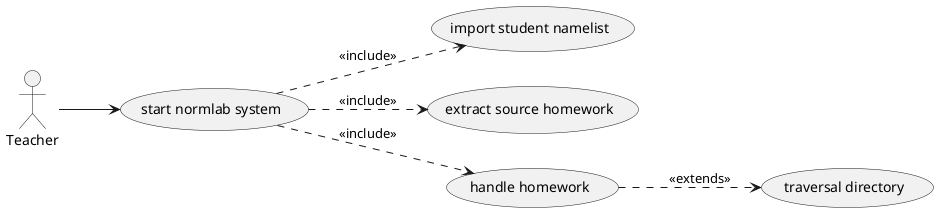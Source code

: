 @startuml usecase
left to right direction

:Teacher: as teacher

teacher --> (start normlab system) 
(start normlab system) ..> (import student namelist): <<include>>
(start normlab system) ..> (extract source homework): <<include>>
(start normlab system) ..> (handle homework): <<include>>

(handle homework) ..> (traversal directory): <<extends>>

@enduml
